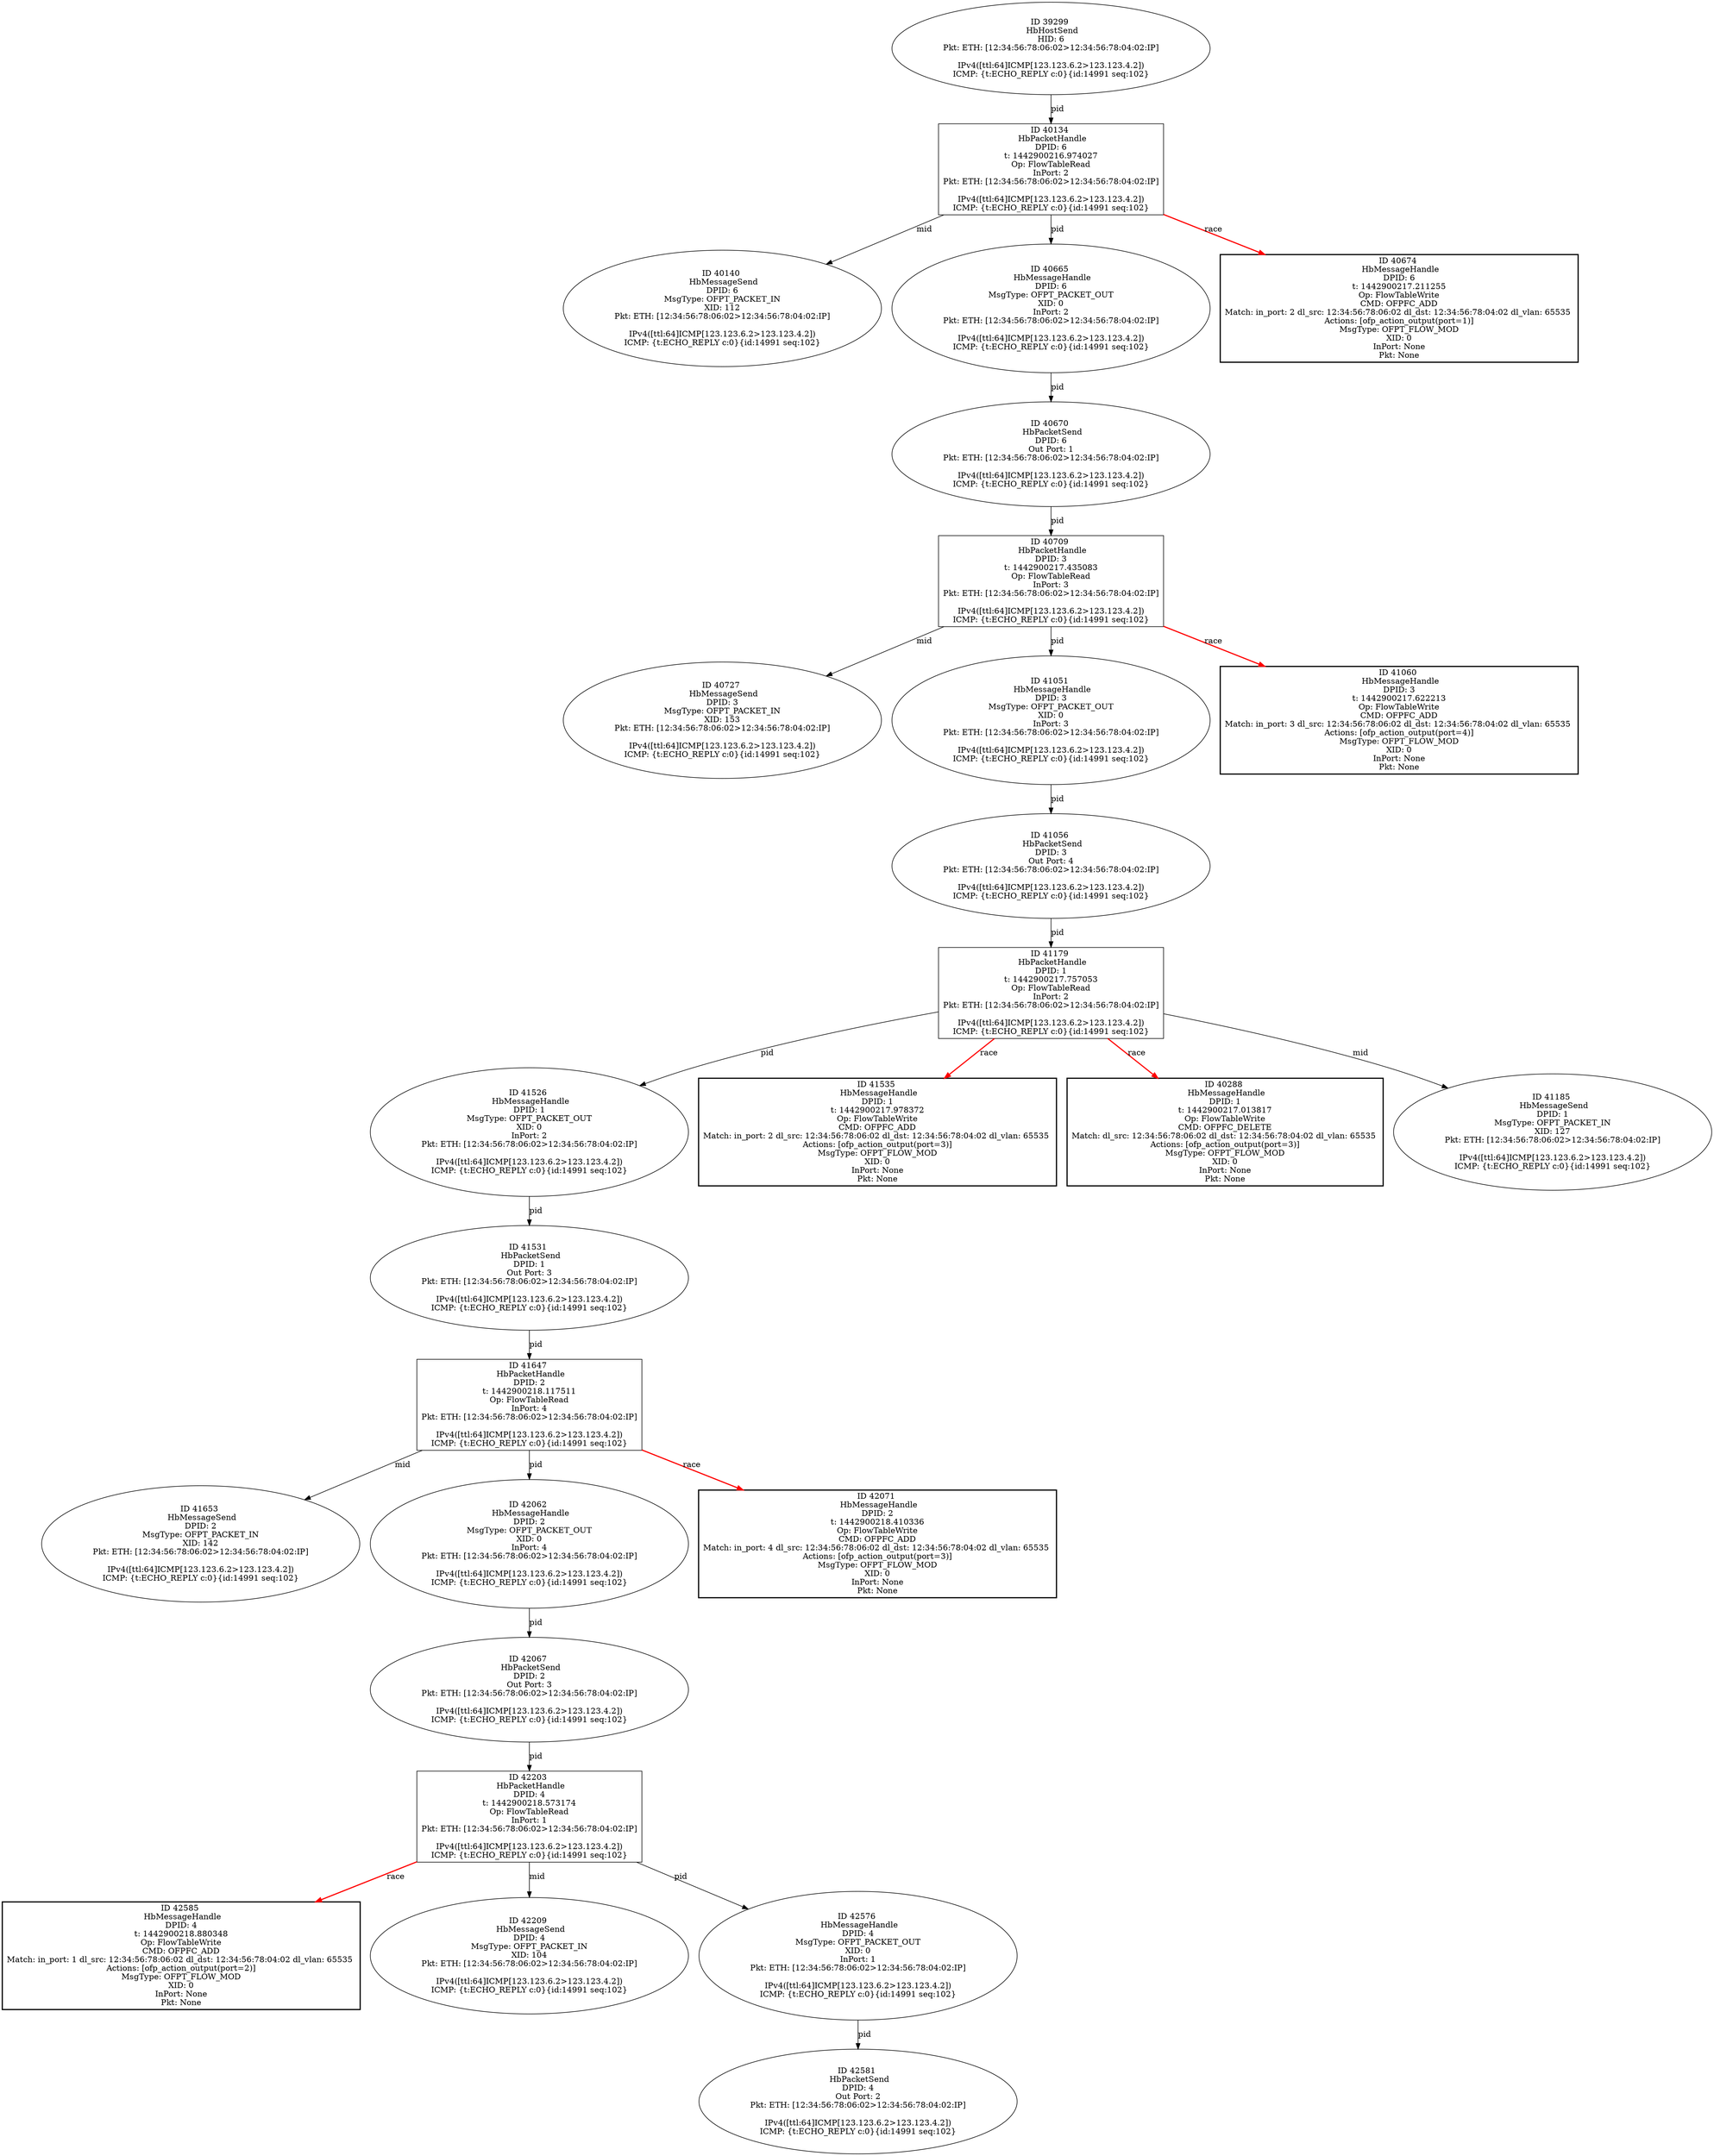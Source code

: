 strict digraph G {
39299 [shape=oval, event=<hb_events.HbHostSend object at 0x110697310>, label="ID 39299 
 HbHostSend
HID: 6
Pkt: ETH: [12:34:56:78:06:02>12:34:56:78:04:02:IP]

IPv4([ttl:64]ICMP[123.123.6.2>123.123.4.2])
ICMP: {t:ECHO_REPLY c:0}{id:14991 seq:102}"];
40709 [shape=box, event=<hb_events.HbPacketHandle object at 0x110931050>, label="ID 40709 
 HbPacketHandle
DPID: 3
t: 1442900217.435083
Op: FlowTableRead
InPort: 3
Pkt: ETH: [12:34:56:78:06:02>12:34:56:78:04:02:IP]

IPv4([ttl:64]ICMP[123.123.6.2>123.123.4.2])
ICMP: {t:ECHO_REPLY c:0}{id:14991 seq:102}"];
40727 [shape=oval, event=<hb_events.HbMessageSend object at 0x11093bb50>, label="ID 40727 
 HbMessageSend
DPID: 3
MsgType: OFPT_PACKET_IN
XID: 153
Pkt: ETH: [12:34:56:78:06:02>12:34:56:78:04:02:IP]

IPv4([ttl:64]ICMP[123.123.6.2>123.123.4.2])
ICMP: {t:ECHO_REPLY c:0}{id:14991 seq:102}"];
42203 [shape=box, event=<hb_events.HbPacketHandle object at 0x110c4be50>, label="ID 42203 
 HbPacketHandle
DPID: 4
t: 1442900218.573174
Op: FlowTableRead
InPort: 1
Pkt: ETH: [12:34:56:78:06:02>12:34:56:78:04:02:IP]

IPv4([ttl:64]ICMP[123.123.6.2>123.123.4.2])
ICMP: {t:ECHO_REPLY c:0}{id:14991 seq:102}"];
42585 [shape=box, style=bold, event=<hb_events.HbMessageHandle object at 0x110da6210>, label="ID 42585 
 HbMessageHandle
DPID: 4
t: 1442900218.880348
Op: FlowTableWrite
CMD: OFPFC_ADD
Match: in_port: 1 dl_src: 12:34:56:78:06:02 dl_dst: 12:34:56:78:04:02 dl_vlan: 65535 
Actions: [ofp_action_output(port=2)]
MsgType: OFPT_FLOW_MOD
XID: 0
InPort: None
Pkt: None"];
41647 [shape=box, event=<hb_events.HbPacketHandle object at 0x110ac23d0>, label="ID 41647 
 HbPacketHandle
DPID: 2
t: 1442900218.117511
Op: FlowTableRead
InPort: 4
Pkt: ETH: [12:34:56:78:06:02>12:34:56:78:04:02:IP]

IPv4([ttl:64]ICMP[123.123.6.2>123.123.4.2])
ICMP: {t:ECHO_REPLY c:0}{id:14991 seq:102}"];
41051 [shape=oval, event=<hb_events.HbMessageHandle object at 0x1109b4850>, label="ID 41051 
 HbMessageHandle
DPID: 3
MsgType: OFPT_PACKET_OUT
XID: 0
InPort: 3
Pkt: ETH: [12:34:56:78:06:02>12:34:56:78:04:02:IP]

IPv4([ttl:64]ICMP[123.123.6.2>123.123.4.2])
ICMP: {t:ECHO_REPLY c:0}{id:14991 seq:102}"];
41653 [shape=oval, event=<hb_events.HbMessageSend object at 0x110addb10>, label="ID 41653 
 HbMessageSend
DPID: 2
MsgType: OFPT_PACKET_IN
XID: 142
Pkt: ETH: [12:34:56:78:06:02>12:34:56:78:04:02:IP]

IPv4([ttl:64]ICMP[123.123.6.2>123.123.4.2])
ICMP: {t:ECHO_REPLY c:0}{id:14991 seq:102}"];
41526 [shape=oval, event=<hb_events.HbMessageHandle object at 0x110a95350>, label="ID 41526 
 HbMessageHandle
DPID: 1
MsgType: OFPT_PACKET_OUT
XID: 0
InPort: 2
Pkt: ETH: [12:34:56:78:06:02>12:34:56:78:04:02:IP]

IPv4([ttl:64]ICMP[123.123.6.2>123.123.4.2])
ICMP: {t:ECHO_REPLY c:0}{id:14991 seq:102}"];
41531 [shape=oval, event=<hb_events.HbPacketSend object at 0x110a98150>, label="ID 41531 
 HbPacketSend
DPID: 1
Out Port: 3
Pkt: ETH: [12:34:56:78:06:02>12:34:56:78:04:02:IP]

IPv4([ttl:64]ICMP[123.123.6.2>123.123.4.2])
ICMP: {t:ECHO_REPLY c:0}{id:14991 seq:102}"];
41535 [shape=box, style=bold, event=<hb_events.HbMessageHandle object at 0x110a98d10>, label="ID 41535 
 HbMessageHandle
DPID: 1
t: 1442900217.978372
Op: FlowTableWrite
CMD: OFPFC_ADD
Match: in_port: 2 dl_src: 12:34:56:78:06:02 dl_dst: 12:34:56:78:04:02 dl_vlan: 65535 
Actions: [ofp_action_output(port=3)]
MsgType: OFPT_FLOW_MOD
XID: 0
InPort: None
Pkt: None"];
40288 [shape=box, style=bold, event=<hb_events.HbMessageHandle object at 0x1108ace50>, label="ID 40288 
 HbMessageHandle
DPID: 1
t: 1442900217.013817
Op: FlowTableWrite
CMD: OFPFC_DELETE
Match: dl_src: 12:34:56:78:06:02 dl_dst: 12:34:56:78:04:02 dl_vlan: 65535 
Actions: [ofp_action_output(port=3)]
MsgType: OFPT_FLOW_MOD
XID: 0
InPort: None
Pkt: None"];
40134 [shape=box, event=<hb_events.HbPacketHandle object at 0x11087a750>, label="ID 40134 
 HbPacketHandle
DPID: 6
t: 1442900216.974027
Op: FlowTableRead
InPort: 2
Pkt: ETH: [12:34:56:78:06:02>12:34:56:78:04:02:IP]

IPv4([ttl:64]ICMP[123.123.6.2>123.123.4.2])
ICMP: {t:ECHO_REPLY c:0}{id:14991 seq:102}"];
42209 [shape=oval, event=<hb_events.HbMessageSend object at 0x110c4d310>, label="ID 42209 
 HbMessageSend
DPID: 4
MsgType: OFPT_PACKET_IN
XID: 104
Pkt: ETH: [12:34:56:78:06:02>12:34:56:78:04:02:IP]

IPv4([ttl:64]ICMP[123.123.6.2>123.123.4.2])
ICMP: {t:ECHO_REPLY c:0}{id:14991 seq:102}"];
40140 [shape=oval, event=<hb_events.HbMessageSend object at 0x11087d090>, label="ID 40140 
 HbMessageSend
DPID: 6
MsgType: OFPT_PACKET_IN
XID: 112
Pkt: ETH: [12:34:56:78:06:02>12:34:56:78:04:02:IP]

IPv4([ttl:64]ICMP[123.123.6.2>123.123.4.2])
ICMP: {t:ECHO_REPLY c:0}{id:14991 seq:102}"];
42062 [shape=oval, event=<hb_events.HbMessageHandle object at 0x110bf6110>, label="ID 42062 
 HbMessageHandle
DPID: 2
MsgType: OFPT_PACKET_OUT
XID: 0
InPort: 4
Pkt: ETH: [12:34:56:78:06:02>12:34:56:78:04:02:IP]

IPv4([ttl:64]ICMP[123.123.6.2>123.123.4.2])
ICMP: {t:ECHO_REPLY c:0}{id:14991 seq:102}"];
42576 [shape=oval, event=<hb_events.HbMessageHandle object at 0x110da1910>, label="ID 42576 
 HbMessageHandle
DPID: 4
MsgType: OFPT_PACKET_OUT
XID: 0
InPort: 1
Pkt: ETH: [12:34:56:78:06:02>12:34:56:78:04:02:IP]

IPv4([ttl:64]ICMP[123.123.6.2>123.123.4.2])
ICMP: {t:ECHO_REPLY c:0}{id:14991 seq:102}"];
42067 [shape=oval, event=<hb_events.HbPacketSend object at 0x110bfd210>, label="ID 42067 
 HbPacketSend
DPID: 2
Out Port: 3
Pkt: ETH: [12:34:56:78:06:02>12:34:56:78:04:02:IP]

IPv4([ttl:64]ICMP[123.123.6.2>123.123.4.2])
ICMP: {t:ECHO_REPLY c:0}{id:14991 seq:102}"];
42581 [shape=oval, event=<hb_events.HbPacketSend object at 0x110da1e10>, label="ID 42581 
 HbPacketSend
DPID: 4
Out Port: 2
Pkt: ETH: [12:34:56:78:06:02>12:34:56:78:04:02:IP]

IPv4([ttl:64]ICMP[123.123.6.2>123.123.4.2])
ICMP: {t:ECHO_REPLY c:0}{id:14991 seq:102}"];
42071 [shape=box, style=bold, event=<hb_events.HbMessageHandle object at 0x110c04490>, label="ID 42071 
 HbMessageHandle
DPID: 2
t: 1442900218.410336
Op: FlowTableWrite
CMD: OFPFC_ADD
Match: in_port: 4 dl_src: 12:34:56:78:06:02 dl_dst: 12:34:56:78:04:02 dl_vlan: 65535 
Actions: [ofp_action_output(port=3)]
MsgType: OFPT_FLOW_MOD
XID: 0
InPort: None
Pkt: None"];
40665 [shape=oval, event=<hb_events.HbMessageHandle object at 0x110921dd0>, label="ID 40665 
 HbMessageHandle
DPID: 6
MsgType: OFPT_PACKET_OUT
XID: 0
InPort: 2
Pkt: ETH: [12:34:56:78:06:02>12:34:56:78:04:02:IP]

IPv4([ttl:64]ICMP[123.123.6.2>123.123.4.2])
ICMP: {t:ECHO_REPLY c:0}{id:14991 seq:102}"];
41179 [shape=box, event=<hb_events.HbPacketHandle object at 0x1109f1f90>, label="ID 41179 
 HbPacketHandle
DPID: 1
t: 1442900217.757053
Op: FlowTableRead
InPort: 2
Pkt: ETH: [12:34:56:78:06:02>12:34:56:78:04:02:IP]

IPv4([ttl:64]ICMP[123.123.6.2>123.123.4.2])
ICMP: {t:ECHO_REPLY c:0}{id:14991 seq:102}"];
40670 [shape=oval, event=<hb_events.HbPacketSend object at 0x1109266d0>, label="ID 40670 
 HbPacketSend
DPID: 6
Out Port: 1
Pkt: ETH: [12:34:56:78:06:02>12:34:56:78:04:02:IP]

IPv4([ttl:64]ICMP[123.123.6.2>123.123.4.2])
ICMP: {t:ECHO_REPLY c:0}{id:14991 seq:102}"];
41056 [shape=oval, event=<hb_events.HbPacketSend object at 0x1109c2bd0>, label="ID 41056 
 HbPacketSend
DPID: 3
Out Port: 4
Pkt: ETH: [12:34:56:78:06:02>12:34:56:78:04:02:IP]

IPv4([ttl:64]ICMP[123.123.6.2>123.123.4.2])
ICMP: {t:ECHO_REPLY c:0}{id:14991 seq:102}"];
41185 [shape=oval, event=<hb_events.HbMessageSend object at 0x1109f4a90>, label="ID 41185 
 HbMessageSend
DPID: 1
MsgType: OFPT_PACKET_IN
XID: 127
Pkt: ETH: [12:34:56:78:06:02>12:34:56:78:04:02:IP]

IPv4([ttl:64]ICMP[123.123.6.2>123.123.4.2])
ICMP: {t:ECHO_REPLY c:0}{id:14991 seq:102}"];
40674 [shape=box, style=bold, event=<hb_events.HbMessageHandle object at 0x110926a90>, label="ID 40674 
 HbMessageHandle
DPID: 6
t: 1442900217.211255
Op: FlowTableWrite
CMD: OFPFC_ADD
Match: in_port: 2 dl_src: 12:34:56:78:06:02 dl_dst: 12:34:56:78:04:02 dl_vlan: 65535 
Actions: [ofp_action_output(port=1)]
MsgType: OFPT_FLOW_MOD
XID: 0
InPort: None
Pkt: None"];
41060 [shape=box, style=bold, event=<hb_events.HbMessageHandle object at 0x1109c2f50>, label="ID 41060 
 HbMessageHandle
DPID: 3
t: 1442900217.622213
Op: FlowTableWrite
CMD: OFPFC_ADD
Match: in_port: 3 dl_src: 12:34:56:78:06:02 dl_dst: 12:34:56:78:04:02 dl_vlan: 65535 
Actions: [ofp_action_output(port=4)]
MsgType: OFPT_FLOW_MOD
XID: 0
InPort: None
Pkt: None"];
39299 -> 40134  [rel=pid, label=pid];
40709 -> 41051  [rel=pid, label=pid];
40709 -> 41060  [harmful=True, color=red, style=bold, rel=race, label=race];
40709 -> 40727  [rel=mid, label=mid];
41179 -> 40288  [harmful=True, color=red, style=bold, rel=race, label=race];
41179 -> 41185  [rel=mid, label=mid];
41179 -> 41526  [rel=pid, label=pid];
41179 -> 41535  [harmful=True, color=red, style=bold, rel=race, label=race];
41647 -> 41653  [rel=mid, label=mid];
41647 -> 42062  [rel=pid, label=pid];
41647 -> 42071  [harmful=True, color=red, style=bold, rel=race, label=race];
41526 -> 41531  [rel=pid, label=pid];
41531 -> 41647  [rel=pid, label=pid];
40134 -> 40665  [rel=pid, label=pid];
40134 -> 40674  [harmful=True, color=red, style=bold, rel=race, label=race];
40134 -> 40140  [rel=mid, label=mid];
42062 -> 42067  [rel=pid, label=pid];
42576 -> 42581  [rel=pid, label=pid];
42067 -> 42203  [rel=pid, label=pid];
42203 -> 42576  [rel=pid, label=pid];
42203 -> 42209  [rel=mid, label=mid];
42203 -> 42585  [harmful=True, color=red, style=bold, rel=race, label=race];
40665 -> 40670  [rel=pid, label=pid];
41051 -> 41056  [rel=pid, label=pid];
40670 -> 40709  [rel=pid, label=pid];
41056 -> 41179  [rel=pid, label=pid];
}
